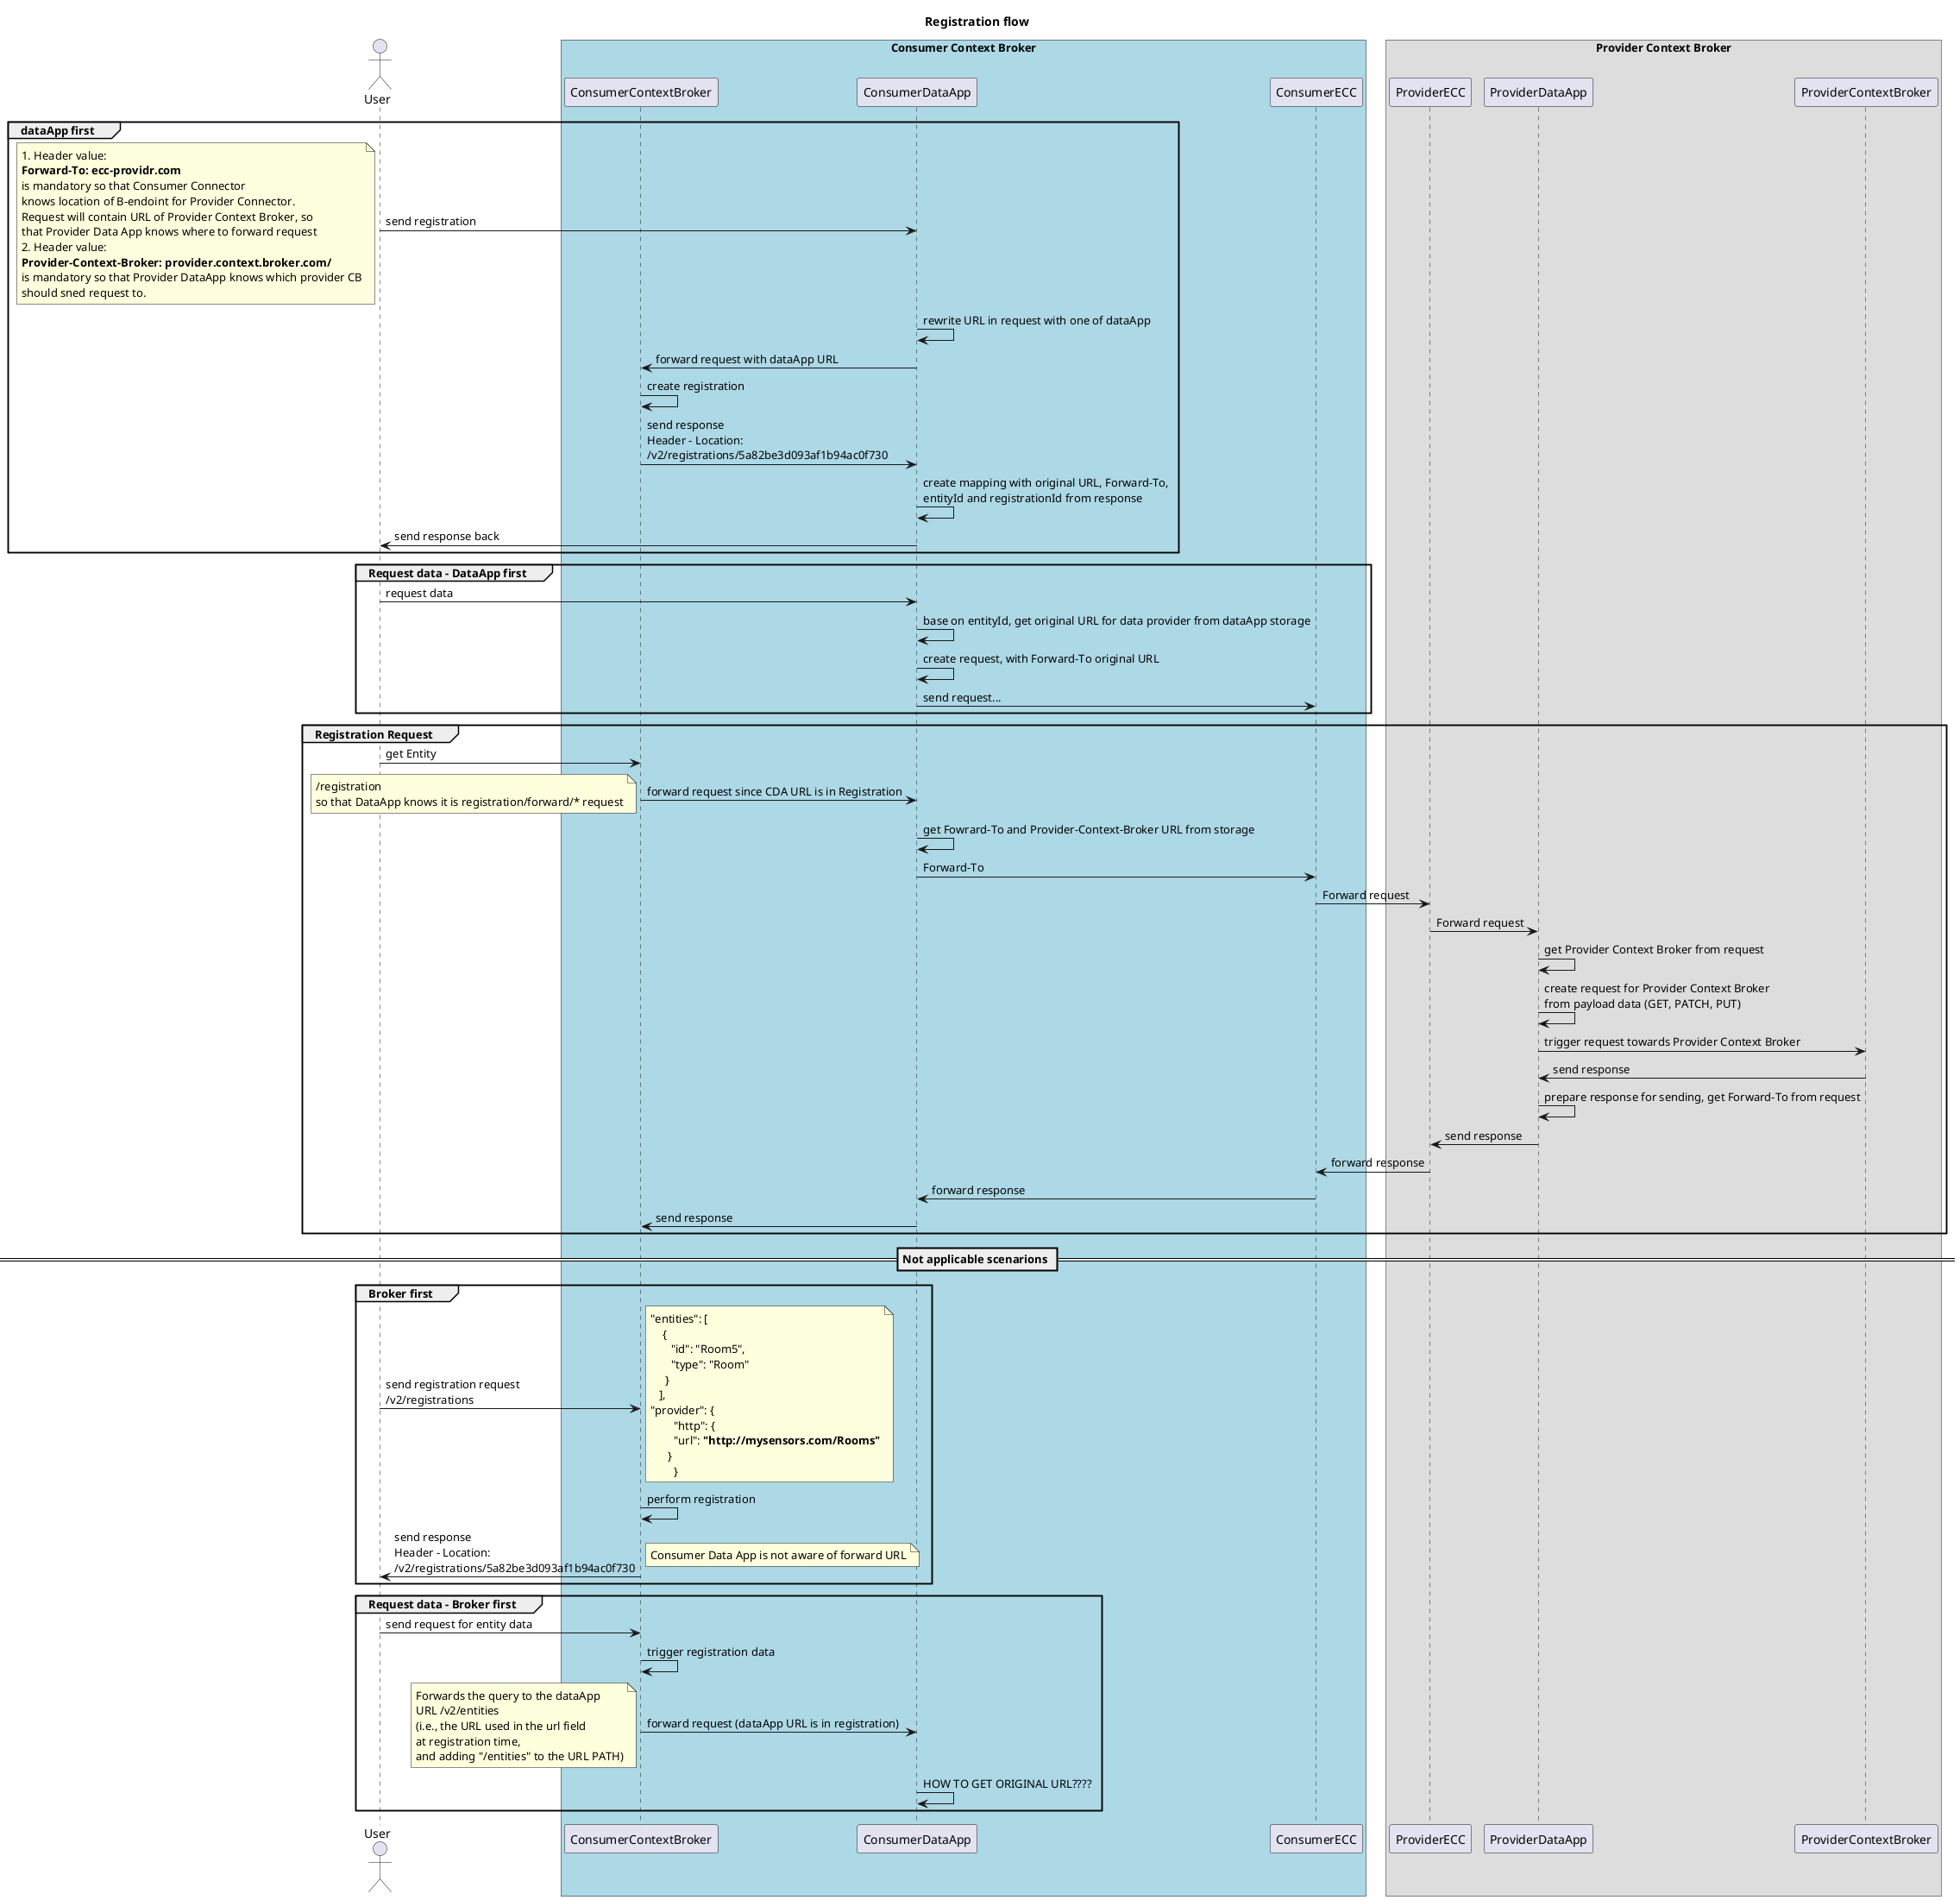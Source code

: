 @startuml

title Registration flow

actor User

box "Consumer Context Broker" #LightBlue
participant ConsumerContextBroker as CCB
participant ConsumerDataApp as CDA
participant ConsumerECC as CECC
end box

box "Provider Context Broker"
participant ProviderECC as PECC
participant ProviderDataApp as PDA
participant ProviderContextBroker as PCB
end box

group dataApp first
	User -> CDA : send registration
	note left
		1. Header value:
		**Forward-To: ecc-providr.com**
		is mandatory so that Consumer Connector 
		knows location of B-endoint for Provider Connector.
		Request will contain URL of Provider Context Broker, so 
		that Provider Data App knows where to forward request
		2. Header value: 
		**Provider-Context-Broker: provider.context.broker.com/** 
		is mandatory so that Provider DataApp knows which provider CB
		should sned request to.
	end note
	CDA -> CDA : rewrite URL in request with one of dataApp
	CDA -> CCB : forward request with dataApp URL
	CCB -> CCB : create registration
	CCB -> CDA : send response\nHeader - Location:\n/v2/registrations/5a82be3d093af1b94ac0f730
	CDA -> CDA : create mapping with original URL, Forward-To,\nentityId and registrationId from response
	CDA -> User : send response back
end group

group Request data - DataApp first

	User -> CDA : request data
	CDA -> CDA : base on entityId, get original URL for data provider from dataApp storage
	CDA -> CDA : create request, with Forward-To original URL
	CDA -> CECC : send request...
end group


group Registration Request
	User -> CCB : get Entity
	CCB -> CDA : forward request since CDA URL is in Registration 
	note left
		/registration 
		so that DataApp knows it is registration/forward/* request
	end note
	 	CDA -> CDA : get Fowrard-To and Provider-Context-Broker URL from storage
	 	CDA -> CECC : Forward-To
	 	CECC -> PECC : Forward request
	 	PECC -> PDA : Forward request
	 	PDA -> PDA : get Provider Context Broker from request
	 	PDA -> PDA : create request for Provider Context Broker\nfrom payload data (GET, PATCH, PUT)
	 	PDA -> PCB : trigger request towards Provider Context Broker
	 	PCB -> PDA : send response
	 	PDA -> PDA : prepare response for sending, get Forward-To from request
	 	PDA -> PECC : send response
	 	PECC -> CECC : forward response
	 	CECC -> CDA : forward response
		CDA -> CCB : send response
end group

== Not applicable scenarions ==

group Broker first
	User -> CCB : send registration request\n/v2/registrations
	note right
		"entities": [
	     {
	        "id": "Room5",
	        "type": "Room"
	      }
	    ],
		"provider": {
	    	"http": {
	      	"url": **"http://mysensors.com/Rooms"**
	       }
	  	}
	end note
	CCB -> CCB : perform registration
	CCB -> User : send response\nHeader - Location:\n/v2/registrations/5a82be3d093af1b94ac0f730
	note right
		Consumer Data App is not aware of forward URL
	end note
end group

group Request data - Broker first
	User -> CCB : send request for entity data
	CCB -> CCB : trigger registration data
	CCB -> CDA : forward request (dataApp URL is in registration)
	note left
		Forwards the query to the dataApp 
		URL /v2/entities
		(i.e., the URL used in the url field 
		at registration time,
		and adding "/entities" to the URL PATH)
	end note
	CDA -> CDA : HOW TO GET ORIGINAL URL????
end group


@enduml